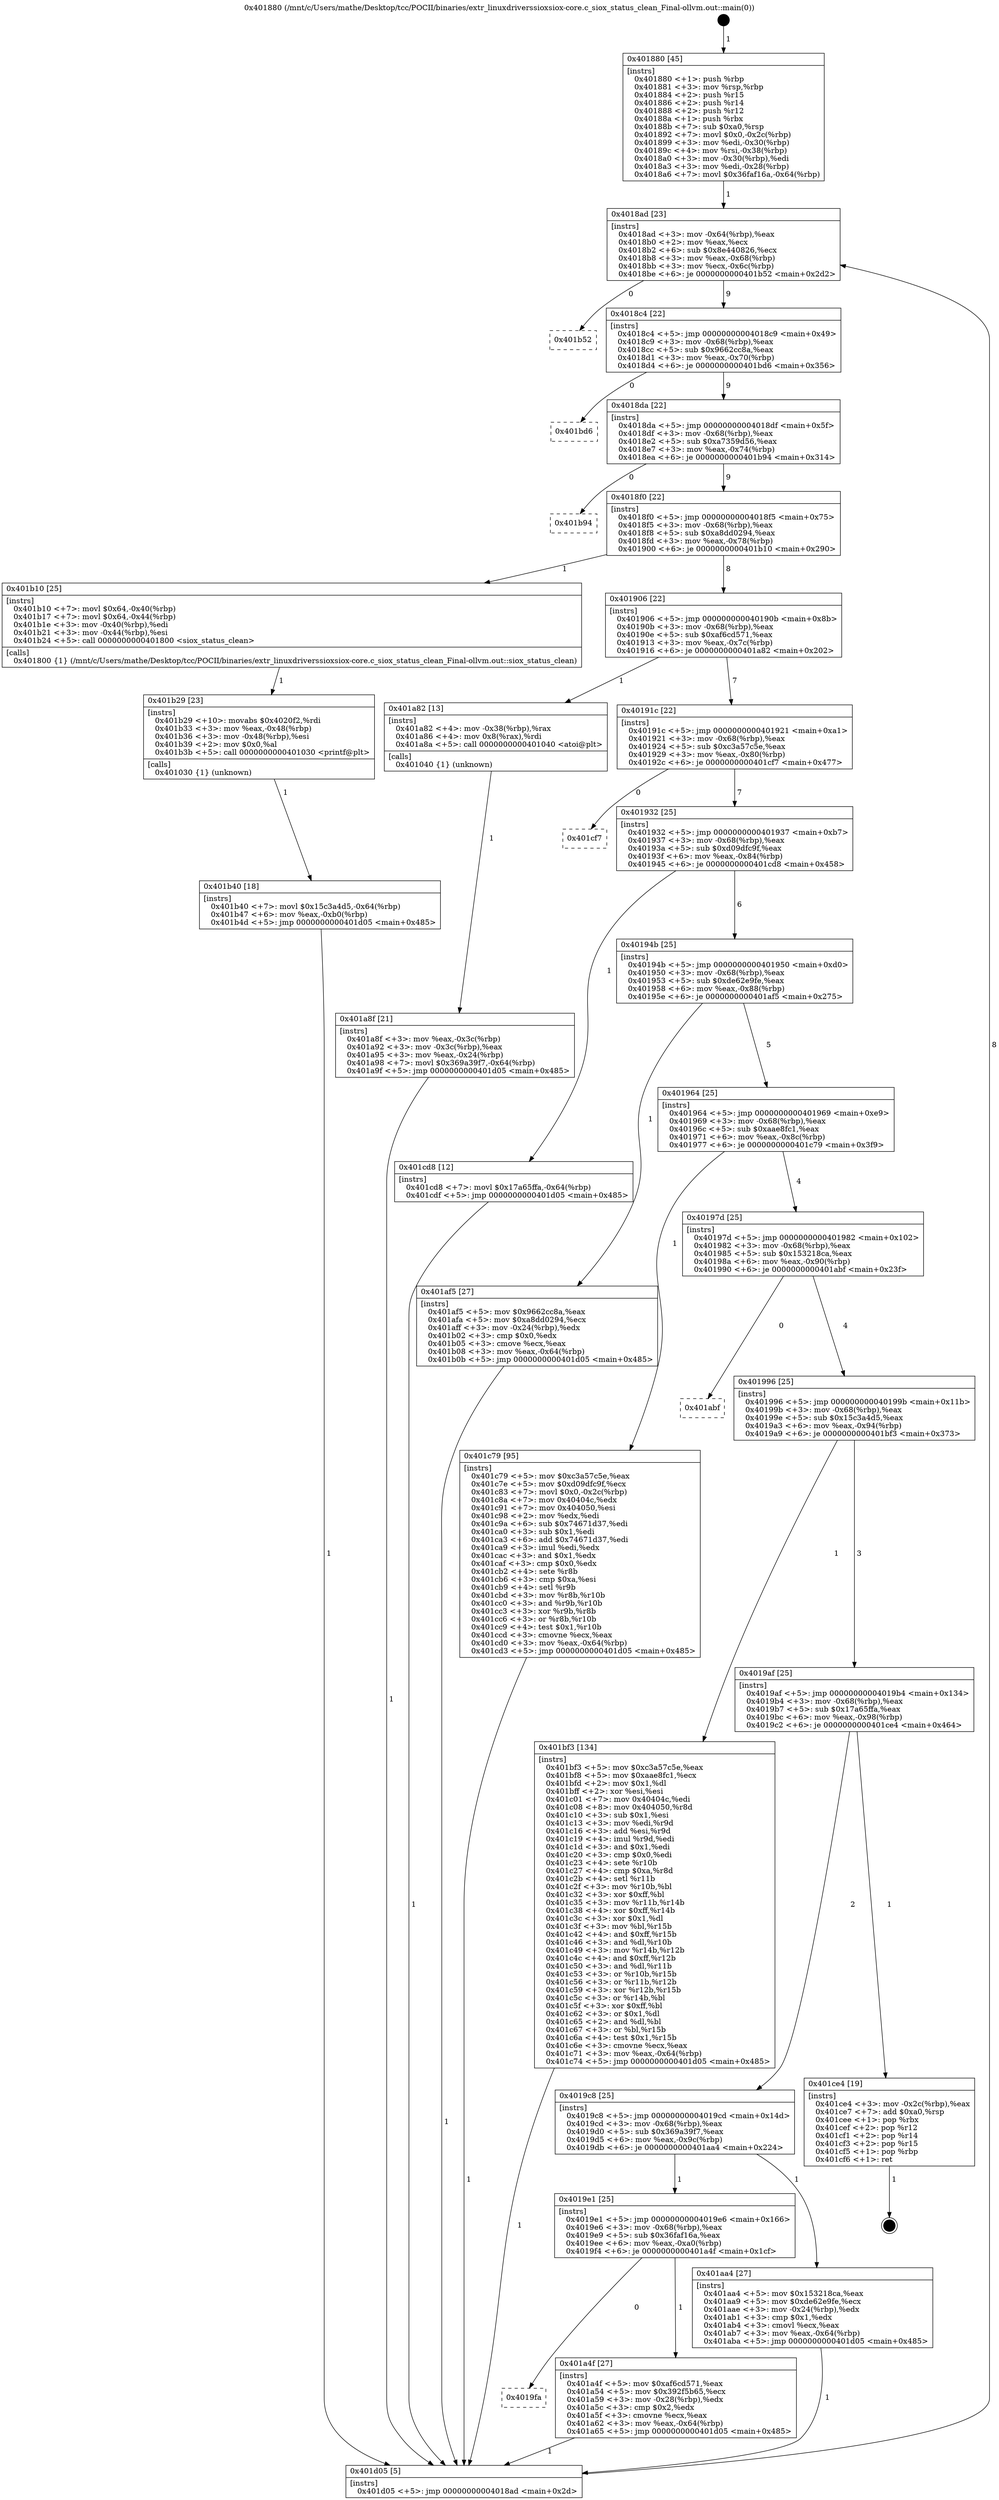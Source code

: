 digraph "0x401880" {
  label = "0x401880 (/mnt/c/Users/mathe/Desktop/tcc/POCII/binaries/extr_linuxdriverssioxsiox-core.c_siox_status_clean_Final-ollvm.out::main(0))"
  labelloc = "t"
  node[shape=record]

  Entry [label="",width=0.3,height=0.3,shape=circle,fillcolor=black,style=filled]
  "0x4018ad" [label="{
     0x4018ad [23]\l
     | [instrs]\l
     &nbsp;&nbsp;0x4018ad \<+3\>: mov -0x64(%rbp),%eax\l
     &nbsp;&nbsp;0x4018b0 \<+2\>: mov %eax,%ecx\l
     &nbsp;&nbsp;0x4018b2 \<+6\>: sub $0x8e440826,%ecx\l
     &nbsp;&nbsp;0x4018b8 \<+3\>: mov %eax,-0x68(%rbp)\l
     &nbsp;&nbsp;0x4018bb \<+3\>: mov %ecx,-0x6c(%rbp)\l
     &nbsp;&nbsp;0x4018be \<+6\>: je 0000000000401b52 \<main+0x2d2\>\l
  }"]
  "0x401b52" [label="{
     0x401b52\l
  }", style=dashed]
  "0x4018c4" [label="{
     0x4018c4 [22]\l
     | [instrs]\l
     &nbsp;&nbsp;0x4018c4 \<+5\>: jmp 00000000004018c9 \<main+0x49\>\l
     &nbsp;&nbsp;0x4018c9 \<+3\>: mov -0x68(%rbp),%eax\l
     &nbsp;&nbsp;0x4018cc \<+5\>: sub $0x9662cc8a,%eax\l
     &nbsp;&nbsp;0x4018d1 \<+3\>: mov %eax,-0x70(%rbp)\l
     &nbsp;&nbsp;0x4018d4 \<+6\>: je 0000000000401bd6 \<main+0x356\>\l
  }"]
  Exit [label="",width=0.3,height=0.3,shape=circle,fillcolor=black,style=filled,peripheries=2]
  "0x401bd6" [label="{
     0x401bd6\l
  }", style=dashed]
  "0x4018da" [label="{
     0x4018da [22]\l
     | [instrs]\l
     &nbsp;&nbsp;0x4018da \<+5\>: jmp 00000000004018df \<main+0x5f\>\l
     &nbsp;&nbsp;0x4018df \<+3\>: mov -0x68(%rbp),%eax\l
     &nbsp;&nbsp;0x4018e2 \<+5\>: sub $0xa7359d56,%eax\l
     &nbsp;&nbsp;0x4018e7 \<+3\>: mov %eax,-0x74(%rbp)\l
     &nbsp;&nbsp;0x4018ea \<+6\>: je 0000000000401b94 \<main+0x314\>\l
  }"]
  "0x401b40" [label="{
     0x401b40 [18]\l
     | [instrs]\l
     &nbsp;&nbsp;0x401b40 \<+7\>: movl $0x15c3a4d5,-0x64(%rbp)\l
     &nbsp;&nbsp;0x401b47 \<+6\>: mov %eax,-0xb0(%rbp)\l
     &nbsp;&nbsp;0x401b4d \<+5\>: jmp 0000000000401d05 \<main+0x485\>\l
  }"]
  "0x401b94" [label="{
     0x401b94\l
  }", style=dashed]
  "0x4018f0" [label="{
     0x4018f0 [22]\l
     | [instrs]\l
     &nbsp;&nbsp;0x4018f0 \<+5\>: jmp 00000000004018f5 \<main+0x75\>\l
     &nbsp;&nbsp;0x4018f5 \<+3\>: mov -0x68(%rbp),%eax\l
     &nbsp;&nbsp;0x4018f8 \<+5\>: sub $0xa8dd0294,%eax\l
     &nbsp;&nbsp;0x4018fd \<+3\>: mov %eax,-0x78(%rbp)\l
     &nbsp;&nbsp;0x401900 \<+6\>: je 0000000000401b10 \<main+0x290\>\l
  }"]
  "0x401b29" [label="{
     0x401b29 [23]\l
     | [instrs]\l
     &nbsp;&nbsp;0x401b29 \<+10\>: movabs $0x4020f2,%rdi\l
     &nbsp;&nbsp;0x401b33 \<+3\>: mov %eax,-0x48(%rbp)\l
     &nbsp;&nbsp;0x401b36 \<+3\>: mov -0x48(%rbp),%esi\l
     &nbsp;&nbsp;0x401b39 \<+2\>: mov $0x0,%al\l
     &nbsp;&nbsp;0x401b3b \<+5\>: call 0000000000401030 \<printf@plt\>\l
     | [calls]\l
     &nbsp;&nbsp;0x401030 \{1\} (unknown)\l
  }"]
  "0x401b10" [label="{
     0x401b10 [25]\l
     | [instrs]\l
     &nbsp;&nbsp;0x401b10 \<+7\>: movl $0x64,-0x40(%rbp)\l
     &nbsp;&nbsp;0x401b17 \<+7\>: movl $0x64,-0x44(%rbp)\l
     &nbsp;&nbsp;0x401b1e \<+3\>: mov -0x40(%rbp),%edi\l
     &nbsp;&nbsp;0x401b21 \<+3\>: mov -0x44(%rbp),%esi\l
     &nbsp;&nbsp;0x401b24 \<+5\>: call 0000000000401800 \<siox_status_clean\>\l
     | [calls]\l
     &nbsp;&nbsp;0x401800 \{1\} (/mnt/c/Users/mathe/Desktop/tcc/POCII/binaries/extr_linuxdriverssioxsiox-core.c_siox_status_clean_Final-ollvm.out::siox_status_clean)\l
  }"]
  "0x401906" [label="{
     0x401906 [22]\l
     | [instrs]\l
     &nbsp;&nbsp;0x401906 \<+5\>: jmp 000000000040190b \<main+0x8b\>\l
     &nbsp;&nbsp;0x40190b \<+3\>: mov -0x68(%rbp),%eax\l
     &nbsp;&nbsp;0x40190e \<+5\>: sub $0xaf6cd571,%eax\l
     &nbsp;&nbsp;0x401913 \<+3\>: mov %eax,-0x7c(%rbp)\l
     &nbsp;&nbsp;0x401916 \<+6\>: je 0000000000401a82 \<main+0x202\>\l
  }"]
  "0x401a8f" [label="{
     0x401a8f [21]\l
     | [instrs]\l
     &nbsp;&nbsp;0x401a8f \<+3\>: mov %eax,-0x3c(%rbp)\l
     &nbsp;&nbsp;0x401a92 \<+3\>: mov -0x3c(%rbp),%eax\l
     &nbsp;&nbsp;0x401a95 \<+3\>: mov %eax,-0x24(%rbp)\l
     &nbsp;&nbsp;0x401a98 \<+7\>: movl $0x369a39f7,-0x64(%rbp)\l
     &nbsp;&nbsp;0x401a9f \<+5\>: jmp 0000000000401d05 \<main+0x485\>\l
  }"]
  "0x401a82" [label="{
     0x401a82 [13]\l
     | [instrs]\l
     &nbsp;&nbsp;0x401a82 \<+4\>: mov -0x38(%rbp),%rax\l
     &nbsp;&nbsp;0x401a86 \<+4\>: mov 0x8(%rax),%rdi\l
     &nbsp;&nbsp;0x401a8a \<+5\>: call 0000000000401040 \<atoi@plt\>\l
     | [calls]\l
     &nbsp;&nbsp;0x401040 \{1\} (unknown)\l
  }"]
  "0x40191c" [label="{
     0x40191c [22]\l
     | [instrs]\l
     &nbsp;&nbsp;0x40191c \<+5\>: jmp 0000000000401921 \<main+0xa1\>\l
     &nbsp;&nbsp;0x401921 \<+3\>: mov -0x68(%rbp),%eax\l
     &nbsp;&nbsp;0x401924 \<+5\>: sub $0xc3a57c5e,%eax\l
     &nbsp;&nbsp;0x401929 \<+3\>: mov %eax,-0x80(%rbp)\l
     &nbsp;&nbsp;0x40192c \<+6\>: je 0000000000401cf7 \<main+0x477\>\l
  }"]
  "0x401880" [label="{
     0x401880 [45]\l
     | [instrs]\l
     &nbsp;&nbsp;0x401880 \<+1\>: push %rbp\l
     &nbsp;&nbsp;0x401881 \<+3\>: mov %rsp,%rbp\l
     &nbsp;&nbsp;0x401884 \<+2\>: push %r15\l
     &nbsp;&nbsp;0x401886 \<+2\>: push %r14\l
     &nbsp;&nbsp;0x401888 \<+2\>: push %r12\l
     &nbsp;&nbsp;0x40188a \<+1\>: push %rbx\l
     &nbsp;&nbsp;0x40188b \<+7\>: sub $0xa0,%rsp\l
     &nbsp;&nbsp;0x401892 \<+7\>: movl $0x0,-0x2c(%rbp)\l
     &nbsp;&nbsp;0x401899 \<+3\>: mov %edi,-0x30(%rbp)\l
     &nbsp;&nbsp;0x40189c \<+4\>: mov %rsi,-0x38(%rbp)\l
     &nbsp;&nbsp;0x4018a0 \<+3\>: mov -0x30(%rbp),%edi\l
     &nbsp;&nbsp;0x4018a3 \<+3\>: mov %edi,-0x28(%rbp)\l
     &nbsp;&nbsp;0x4018a6 \<+7\>: movl $0x36faf16a,-0x64(%rbp)\l
  }"]
  "0x401cf7" [label="{
     0x401cf7\l
  }", style=dashed]
  "0x401932" [label="{
     0x401932 [25]\l
     | [instrs]\l
     &nbsp;&nbsp;0x401932 \<+5\>: jmp 0000000000401937 \<main+0xb7\>\l
     &nbsp;&nbsp;0x401937 \<+3\>: mov -0x68(%rbp),%eax\l
     &nbsp;&nbsp;0x40193a \<+5\>: sub $0xd09dfc9f,%eax\l
     &nbsp;&nbsp;0x40193f \<+6\>: mov %eax,-0x84(%rbp)\l
     &nbsp;&nbsp;0x401945 \<+6\>: je 0000000000401cd8 \<main+0x458\>\l
  }"]
  "0x401d05" [label="{
     0x401d05 [5]\l
     | [instrs]\l
     &nbsp;&nbsp;0x401d05 \<+5\>: jmp 00000000004018ad \<main+0x2d\>\l
  }"]
  "0x401cd8" [label="{
     0x401cd8 [12]\l
     | [instrs]\l
     &nbsp;&nbsp;0x401cd8 \<+7\>: movl $0x17a65ffa,-0x64(%rbp)\l
     &nbsp;&nbsp;0x401cdf \<+5\>: jmp 0000000000401d05 \<main+0x485\>\l
  }"]
  "0x40194b" [label="{
     0x40194b [25]\l
     | [instrs]\l
     &nbsp;&nbsp;0x40194b \<+5\>: jmp 0000000000401950 \<main+0xd0\>\l
     &nbsp;&nbsp;0x401950 \<+3\>: mov -0x68(%rbp),%eax\l
     &nbsp;&nbsp;0x401953 \<+5\>: sub $0xde62e9fe,%eax\l
     &nbsp;&nbsp;0x401958 \<+6\>: mov %eax,-0x88(%rbp)\l
     &nbsp;&nbsp;0x40195e \<+6\>: je 0000000000401af5 \<main+0x275\>\l
  }"]
  "0x4019fa" [label="{
     0x4019fa\l
  }", style=dashed]
  "0x401af5" [label="{
     0x401af5 [27]\l
     | [instrs]\l
     &nbsp;&nbsp;0x401af5 \<+5\>: mov $0x9662cc8a,%eax\l
     &nbsp;&nbsp;0x401afa \<+5\>: mov $0xa8dd0294,%ecx\l
     &nbsp;&nbsp;0x401aff \<+3\>: mov -0x24(%rbp),%edx\l
     &nbsp;&nbsp;0x401b02 \<+3\>: cmp $0x0,%edx\l
     &nbsp;&nbsp;0x401b05 \<+3\>: cmove %ecx,%eax\l
     &nbsp;&nbsp;0x401b08 \<+3\>: mov %eax,-0x64(%rbp)\l
     &nbsp;&nbsp;0x401b0b \<+5\>: jmp 0000000000401d05 \<main+0x485\>\l
  }"]
  "0x401964" [label="{
     0x401964 [25]\l
     | [instrs]\l
     &nbsp;&nbsp;0x401964 \<+5\>: jmp 0000000000401969 \<main+0xe9\>\l
     &nbsp;&nbsp;0x401969 \<+3\>: mov -0x68(%rbp),%eax\l
     &nbsp;&nbsp;0x40196c \<+5\>: sub $0xaae8fc1,%eax\l
     &nbsp;&nbsp;0x401971 \<+6\>: mov %eax,-0x8c(%rbp)\l
     &nbsp;&nbsp;0x401977 \<+6\>: je 0000000000401c79 \<main+0x3f9\>\l
  }"]
  "0x401a4f" [label="{
     0x401a4f [27]\l
     | [instrs]\l
     &nbsp;&nbsp;0x401a4f \<+5\>: mov $0xaf6cd571,%eax\l
     &nbsp;&nbsp;0x401a54 \<+5\>: mov $0x392f5b65,%ecx\l
     &nbsp;&nbsp;0x401a59 \<+3\>: mov -0x28(%rbp),%edx\l
     &nbsp;&nbsp;0x401a5c \<+3\>: cmp $0x2,%edx\l
     &nbsp;&nbsp;0x401a5f \<+3\>: cmovne %ecx,%eax\l
     &nbsp;&nbsp;0x401a62 \<+3\>: mov %eax,-0x64(%rbp)\l
     &nbsp;&nbsp;0x401a65 \<+5\>: jmp 0000000000401d05 \<main+0x485\>\l
  }"]
  "0x401c79" [label="{
     0x401c79 [95]\l
     | [instrs]\l
     &nbsp;&nbsp;0x401c79 \<+5\>: mov $0xc3a57c5e,%eax\l
     &nbsp;&nbsp;0x401c7e \<+5\>: mov $0xd09dfc9f,%ecx\l
     &nbsp;&nbsp;0x401c83 \<+7\>: movl $0x0,-0x2c(%rbp)\l
     &nbsp;&nbsp;0x401c8a \<+7\>: mov 0x40404c,%edx\l
     &nbsp;&nbsp;0x401c91 \<+7\>: mov 0x404050,%esi\l
     &nbsp;&nbsp;0x401c98 \<+2\>: mov %edx,%edi\l
     &nbsp;&nbsp;0x401c9a \<+6\>: sub $0x74671d37,%edi\l
     &nbsp;&nbsp;0x401ca0 \<+3\>: sub $0x1,%edi\l
     &nbsp;&nbsp;0x401ca3 \<+6\>: add $0x74671d37,%edi\l
     &nbsp;&nbsp;0x401ca9 \<+3\>: imul %edi,%edx\l
     &nbsp;&nbsp;0x401cac \<+3\>: and $0x1,%edx\l
     &nbsp;&nbsp;0x401caf \<+3\>: cmp $0x0,%edx\l
     &nbsp;&nbsp;0x401cb2 \<+4\>: sete %r8b\l
     &nbsp;&nbsp;0x401cb6 \<+3\>: cmp $0xa,%esi\l
     &nbsp;&nbsp;0x401cb9 \<+4\>: setl %r9b\l
     &nbsp;&nbsp;0x401cbd \<+3\>: mov %r8b,%r10b\l
     &nbsp;&nbsp;0x401cc0 \<+3\>: and %r9b,%r10b\l
     &nbsp;&nbsp;0x401cc3 \<+3\>: xor %r9b,%r8b\l
     &nbsp;&nbsp;0x401cc6 \<+3\>: or %r8b,%r10b\l
     &nbsp;&nbsp;0x401cc9 \<+4\>: test $0x1,%r10b\l
     &nbsp;&nbsp;0x401ccd \<+3\>: cmovne %ecx,%eax\l
     &nbsp;&nbsp;0x401cd0 \<+3\>: mov %eax,-0x64(%rbp)\l
     &nbsp;&nbsp;0x401cd3 \<+5\>: jmp 0000000000401d05 \<main+0x485\>\l
  }"]
  "0x40197d" [label="{
     0x40197d [25]\l
     | [instrs]\l
     &nbsp;&nbsp;0x40197d \<+5\>: jmp 0000000000401982 \<main+0x102\>\l
     &nbsp;&nbsp;0x401982 \<+3\>: mov -0x68(%rbp),%eax\l
     &nbsp;&nbsp;0x401985 \<+5\>: sub $0x153218ca,%eax\l
     &nbsp;&nbsp;0x40198a \<+6\>: mov %eax,-0x90(%rbp)\l
     &nbsp;&nbsp;0x401990 \<+6\>: je 0000000000401abf \<main+0x23f\>\l
  }"]
  "0x4019e1" [label="{
     0x4019e1 [25]\l
     | [instrs]\l
     &nbsp;&nbsp;0x4019e1 \<+5\>: jmp 00000000004019e6 \<main+0x166\>\l
     &nbsp;&nbsp;0x4019e6 \<+3\>: mov -0x68(%rbp),%eax\l
     &nbsp;&nbsp;0x4019e9 \<+5\>: sub $0x36faf16a,%eax\l
     &nbsp;&nbsp;0x4019ee \<+6\>: mov %eax,-0xa0(%rbp)\l
     &nbsp;&nbsp;0x4019f4 \<+6\>: je 0000000000401a4f \<main+0x1cf\>\l
  }"]
  "0x401abf" [label="{
     0x401abf\l
  }", style=dashed]
  "0x401996" [label="{
     0x401996 [25]\l
     | [instrs]\l
     &nbsp;&nbsp;0x401996 \<+5\>: jmp 000000000040199b \<main+0x11b\>\l
     &nbsp;&nbsp;0x40199b \<+3\>: mov -0x68(%rbp),%eax\l
     &nbsp;&nbsp;0x40199e \<+5\>: sub $0x15c3a4d5,%eax\l
     &nbsp;&nbsp;0x4019a3 \<+6\>: mov %eax,-0x94(%rbp)\l
     &nbsp;&nbsp;0x4019a9 \<+6\>: je 0000000000401bf3 \<main+0x373\>\l
  }"]
  "0x401aa4" [label="{
     0x401aa4 [27]\l
     | [instrs]\l
     &nbsp;&nbsp;0x401aa4 \<+5\>: mov $0x153218ca,%eax\l
     &nbsp;&nbsp;0x401aa9 \<+5\>: mov $0xde62e9fe,%ecx\l
     &nbsp;&nbsp;0x401aae \<+3\>: mov -0x24(%rbp),%edx\l
     &nbsp;&nbsp;0x401ab1 \<+3\>: cmp $0x1,%edx\l
     &nbsp;&nbsp;0x401ab4 \<+3\>: cmovl %ecx,%eax\l
     &nbsp;&nbsp;0x401ab7 \<+3\>: mov %eax,-0x64(%rbp)\l
     &nbsp;&nbsp;0x401aba \<+5\>: jmp 0000000000401d05 \<main+0x485\>\l
  }"]
  "0x401bf3" [label="{
     0x401bf3 [134]\l
     | [instrs]\l
     &nbsp;&nbsp;0x401bf3 \<+5\>: mov $0xc3a57c5e,%eax\l
     &nbsp;&nbsp;0x401bf8 \<+5\>: mov $0xaae8fc1,%ecx\l
     &nbsp;&nbsp;0x401bfd \<+2\>: mov $0x1,%dl\l
     &nbsp;&nbsp;0x401bff \<+2\>: xor %esi,%esi\l
     &nbsp;&nbsp;0x401c01 \<+7\>: mov 0x40404c,%edi\l
     &nbsp;&nbsp;0x401c08 \<+8\>: mov 0x404050,%r8d\l
     &nbsp;&nbsp;0x401c10 \<+3\>: sub $0x1,%esi\l
     &nbsp;&nbsp;0x401c13 \<+3\>: mov %edi,%r9d\l
     &nbsp;&nbsp;0x401c16 \<+3\>: add %esi,%r9d\l
     &nbsp;&nbsp;0x401c19 \<+4\>: imul %r9d,%edi\l
     &nbsp;&nbsp;0x401c1d \<+3\>: and $0x1,%edi\l
     &nbsp;&nbsp;0x401c20 \<+3\>: cmp $0x0,%edi\l
     &nbsp;&nbsp;0x401c23 \<+4\>: sete %r10b\l
     &nbsp;&nbsp;0x401c27 \<+4\>: cmp $0xa,%r8d\l
     &nbsp;&nbsp;0x401c2b \<+4\>: setl %r11b\l
     &nbsp;&nbsp;0x401c2f \<+3\>: mov %r10b,%bl\l
     &nbsp;&nbsp;0x401c32 \<+3\>: xor $0xff,%bl\l
     &nbsp;&nbsp;0x401c35 \<+3\>: mov %r11b,%r14b\l
     &nbsp;&nbsp;0x401c38 \<+4\>: xor $0xff,%r14b\l
     &nbsp;&nbsp;0x401c3c \<+3\>: xor $0x1,%dl\l
     &nbsp;&nbsp;0x401c3f \<+3\>: mov %bl,%r15b\l
     &nbsp;&nbsp;0x401c42 \<+4\>: and $0xff,%r15b\l
     &nbsp;&nbsp;0x401c46 \<+3\>: and %dl,%r10b\l
     &nbsp;&nbsp;0x401c49 \<+3\>: mov %r14b,%r12b\l
     &nbsp;&nbsp;0x401c4c \<+4\>: and $0xff,%r12b\l
     &nbsp;&nbsp;0x401c50 \<+3\>: and %dl,%r11b\l
     &nbsp;&nbsp;0x401c53 \<+3\>: or %r10b,%r15b\l
     &nbsp;&nbsp;0x401c56 \<+3\>: or %r11b,%r12b\l
     &nbsp;&nbsp;0x401c59 \<+3\>: xor %r12b,%r15b\l
     &nbsp;&nbsp;0x401c5c \<+3\>: or %r14b,%bl\l
     &nbsp;&nbsp;0x401c5f \<+3\>: xor $0xff,%bl\l
     &nbsp;&nbsp;0x401c62 \<+3\>: or $0x1,%dl\l
     &nbsp;&nbsp;0x401c65 \<+2\>: and %dl,%bl\l
     &nbsp;&nbsp;0x401c67 \<+3\>: or %bl,%r15b\l
     &nbsp;&nbsp;0x401c6a \<+4\>: test $0x1,%r15b\l
     &nbsp;&nbsp;0x401c6e \<+3\>: cmovne %ecx,%eax\l
     &nbsp;&nbsp;0x401c71 \<+3\>: mov %eax,-0x64(%rbp)\l
     &nbsp;&nbsp;0x401c74 \<+5\>: jmp 0000000000401d05 \<main+0x485\>\l
  }"]
  "0x4019af" [label="{
     0x4019af [25]\l
     | [instrs]\l
     &nbsp;&nbsp;0x4019af \<+5\>: jmp 00000000004019b4 \<main+0x134\>\l
     &nbsp;&nbsp;0x4019b4 \<+3\>: mov -0x68(%rbp),%eax\l
     &nbsp;&nbsp;0x4019b7 \<+5\>: sub $0x17a65ffa,%eax\l
     &nbsp;&nbsp;0x4019bc \<+6\>: mov %eax,-0x98(%rbp)\l
     &nbsp;&nbsp;0x4019c2 \<+6\>: je 0000000000401ce4 \<main+0x464\>\l
  }"]
  "0x4019c8" [label="{
     0x4019c8 [25]\l
     | [instrs]\l
     &nbsp;&nbsp;0x4019c8 \<+5\>: jmp 00000000004019cd \<main+0x14d\>\l
     &nbsp;&nbsp;0x4019cd \<+3\>: mov -0x68(%rbp),%eax\l
     &nbsp;&nbsp;0x4019d0 \<+5\>: sub $0x369a39f7,%eax\l
     &nbsp;&nbsp;0x4019d5 \<+6\>: mov %eax,-0x9c(%rbp)\l
     &nbsp;&nbsp;0x4019db \<+6\>: je 0000000000401aa4 \<main+0x224\>\l
  }"]
  "0x401ce4" [label="{
     0x401ce4 [19]\l
     | [instrs]\l
     &nbsp;&nbsp;0x401ce4 \<+3\>: mov -0x2c(%rbp),%eax\l
     &nbsp;&nbsp;0x401ce7 \<+7\>: add $0xa0,%rsp\l
     &nbsp;&nbsp;0x401cee \<+1\>: pop %rbx\l
     &nbsp;&nbsp;0x401cef \<+2\>: pop %r12\l
     &nbsp;&nbsp;0x401cf1 \<+2\>: pop %r14\l
     &nbsp;&nbsp;0x401cf3 \<+2\>: pop %r15\l
     &nbsp;&nbsp;0x401cf5 \<+1\>: pop %rbp\l
     &nbsp;&nbsp;0x401cf6 \<+1\>: ret\l
  }"]
  Entry -> "0x401880" [label=" 1"]
  "0x4018ad" -> "0x401b52" [label=" 0"]
  "0x4018ad" -> "0x4018c4" [label=" 9"]
  "0x401ce4" -> Exit [label=" 1"]
  "0x4018c4" -> "0x401bd6" [label=" 0"]
  "0x4018c4" -> "0x4018da" [label=" 9"]
  "0x401cd8" -> "0x401d05" [label=" 1"]
  "0x4018da" -> "0x401b94" [label=" 0"]
  "0x4018da" -> "0x4018f0" [label=" 9"]
  "0x401c79" -> "0x401d05" [label=" 1"]
  "0x4018f0" -> "0x401b10" [label=" 1"]
  "0x4018f0" -> "0x401906" [label=" 8"]
  "0x401bf3" -> "0x401d05" [label=" 1"]
  "0x401906" -> "0x401a82" [label=" 1"]
  "0x401906" -> "0x40191c" [label=" 7"]
  "0x401b40" -> "0x401d05" [label=" 1"]
  "0x40191c" -> "0x401cf7" [label=" 0"]
  "0x40191c" -> "0x401932" [label=" 7"]
  "0x401b29" -> "0x401b40" [label=" 1"]
  "0x401932" -> "0x401cd8" [label=" 1"]
  "0x401932" -> "0x40194b" [label=" 6"]
  "0x401b10" -> "0x401b29" [label=" 1"]
  "0x40194b" -> "0x401af5" [label=" 1"]
  "0x40194b" -> "0x401964" [label=" 5"]
  "0x401af5" -> "0x401d05" [label=" 1"]
  "0x401964" -> "0x401c79" [label=" 1"]
  "0x401964" -> "0x40197d" [label=" 4"]
  "0x401aa4" -> "0x401d05" [label=" 1"]
  "0x40197d" -> "0x401abf" [label=" 0"]
  "0x40197d" -> "0x401996" [label=" 4"]
  "0x401a82" -> "0x401a8f" [label=" 1"]
  "0x401996" -> "0x401bf3" [label=" 1"]
  "0x401996" -> "0x4019af" [label=" 3"]
  "0x401d05" -> "0x4018ad" [label=" 8"]
  "0x4019af" -> "0x401ce4" [label=" 1"]
  "0x4019af" -> "0x4019c8" [label=" 2"]
  "0x401880" -> "0x4018ad" [label=" 1"]
  "0x4019c8" -> "0x401aa4" [label=" 1"]
  "0x4019c8" -> "0x4019e1" [label=" 1"]
  "0x401a8f" -> "0x401d05" [label=" 1"]
  "0x4019e1" -> "0x401a4f" [label=" 1"]
  "0x4019e1" -> "0x4019fa" [label=" 0"]
  "0x401a4f" -> "0x401d05" [label=" 1"]
}
